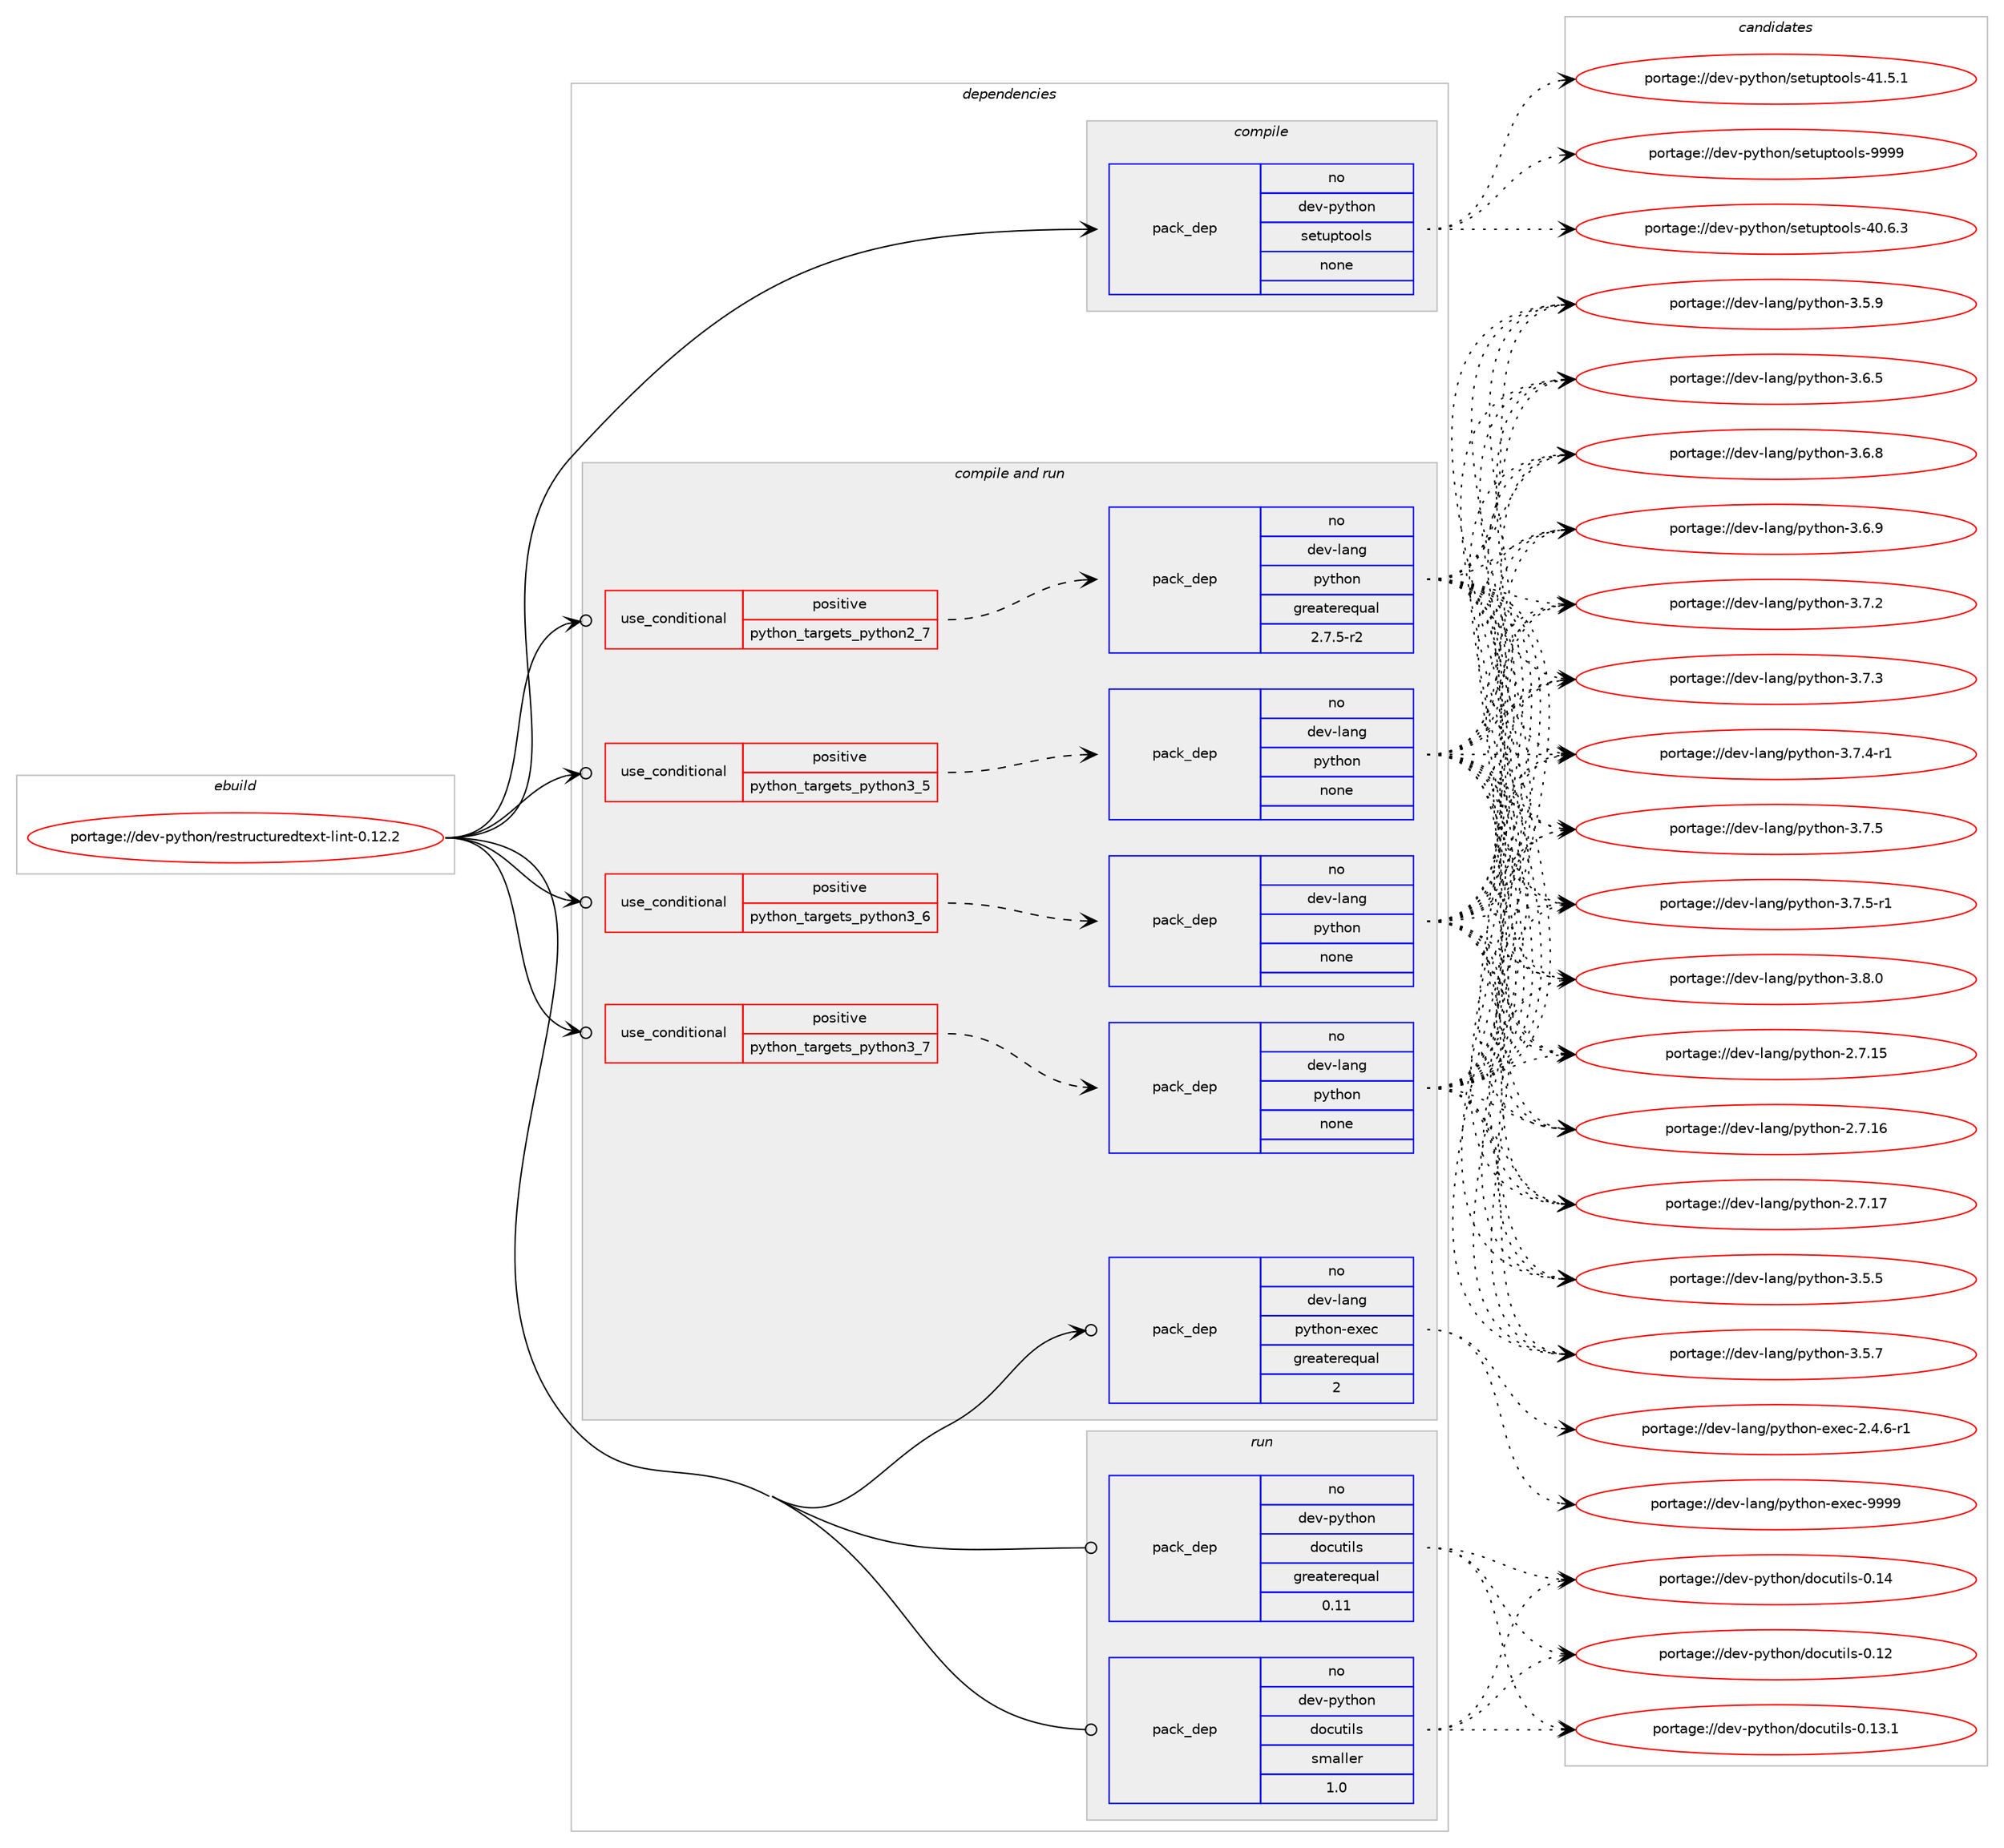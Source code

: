 digraph prolog {

# *************
# Graph options
# *************

newrank=true;
concentrate=true;
compound=true;
graph [rankdir=LR,fontname=Helvetica,fontsize=10,ranksep=1.5];#, ranksep=2.5, nodesep=0.2];
edge  [arrowhead=vee];
node  [fontname=Helvetica,fontsize=10];

# **********
# The ebuild
# **********

subgraph cluster_leftcol {
color=gray;
rank=same;
label=<<i>ebuild</i>>;
id [label="portage://dev-python/restructuredtext-lint-0.12.2", color=red, width=4, href="../dev-python/restructuredtext-lint-0.12.2.svg"];
}

# ****************
# The dependencies
# ****************

subgraph cluster_midcol {
color=gray;
label=<<i>dependencies</i>>;
subgraph cluster_compile {
fillcolor="#eeeeee";
style=filled;
label=<<i>compile</i>>;
subgraph pack129035 {
dependency170449 [label=<<TABLE BORDER="0" CELLBORDER="1" CELLSPACING="0" CELLPADDING="4" WIDTH="220"><TR><TD ROWSPAN="6" CELLPADDING="30">pack_dep</TD></TR><TR><TD WIDTH="110">no</TD></TR><TR><TD>dev-python</TD></TR><TR><TD>setuptools</TD></TR><TR><TD>none</TD></TR><TR><TD></TD></TR></TABLE>>, shape=none, color=blue];
}
id:e -> dependency170449:w [weight=20,style="solid",arrowhead="vee"];
}
subgraph cluster_compileandrun {
fillcolor="#eeeeee";
style=filled;
label=<<i>compile and run</i>>;
subgraph cond38011 {
dependency170450 [label=<<TABLE BORDER="0" CELLBORDER="1" CELLSPACING="0" CELLPADDING="4"><TR><TD ROWSPAN="3" CELLPADDING="10">use_conditional</TD></TR><TR><TD>positive</TD></TR><TR><TD>python_targets_python2_7</TD></TR></TABLE>>, shape=none, color=red];
subgraph pack129036 {
dependency170451 [label=<<TABLE BORDER="0" CELLBORDER="1" CELLSPACING="0" CELLPADDING="4" WIDTH="220"><TR><TD ROWSPAN="6" CELLPADDING="30">pack_dep</TD></TR><TR><TD WIDTH="110">no</TD></TR><TR><TD>dev-lang</TD></TR><TR><TD>python</TD></TR><TR><TD>greaterequal</TD></TR><TR><TD>2.7.5-r2</TD></TR></TABLE>>, shape=none, color=blue];
}
dependency170450:e -> dependency170451:w [weight=20,style="dashed",arrowhead="vee"];
}
id:e -> dependency170450:w [weight=20,style="solid",arrowhead="odotvee"];
subgraph cond38012 {
dependency170452 [label=<<TABLE BORDER="0" CELLBORDER="1" CELLSPACING="0" CELLPADDING="4"><TR><TD ROWSPAN="3" CELLPADDING="10">use_conditional</TD></TR><TR><TD>positive</TD></TR><TR><TD>python_targets_python3_5</TD></TR></TABLE>>, shape=none, color=red];
subgraph pack129037 {
dependency170453 [label=<<TABLE BORDER="0" CELLBORDER="1" CELLSPACING="0" CELLPADDING="4" WIDTH="220"><TR><TD ROWSPAN="6" CELLPADDING="30">pack_dep</TD></TR><TR><TD WIDTH="110">no</TD></TR><TR><TD>dev-lang</TD></TR><TR><TD>python</TD></TR><TR><TD>none</TD></TR><TR><TD></TD></TR></TABLE>>, shape=none, color=blue];
}
dependency170452:e -> dependency170453:w [weight=20,style="dashed",arrowhead="vee"];
}
id:e -> dependency170452:w [weight=20,style="solid",arrowhead="odotvee"];
subgraph cond38013 {
dependency170454 [label=<<TABLE BORDER="0" CELLBORDER="1" CELLSPACING="0" CELLPADDING="4"><TR><TD ROWSPAN="3" CELLPADDING="10">use_conditional</TD></TR><TR><TD>positive</TD></TR><TR><TD>python_targets_python3_6</TD></TR></TABLE>>, shape=none, color=red];
subgraph pack129038 {
dependency170455 [label=<<TABLE BORDER="0" CELLBORDER="1" CELLSPACING="0" CELLPADDING="4" WIDTH="220"><TR><TD ROWSPAN="6" CELLPADDING="30">pack_dep</TD></TR><TR><TD WIDTH="110">no</TD></TR><TR><TD>dev-lang</TD></TR><TR><TD>python</TD></TR><TR><TD>none</TD></TR><TR><TD></TD></TR></TABLE>>, shape=none, color=blue];
}
dependency170454:e -> dependency170455:w [weight=20,style="dashed",arrowhead="vee"];
}
id:e -> dependency170454:w [weight=20,style="solid",arrowhead="odotvee"];
subgraph cond38014 {
dependency170456 [label=<<TABLE BORDER="0" CELLBORDER="1" CELLSPACING="0" CELLPADDING="4"><TR><TD ROWSPAN="3" CELLPADDING="10">use_conditional</TD></TR><TR><TD>positive</TD></TR><TR><TD>python_targets_python3_7</TD></TR></TABLE>>, shape=none, color=red];
subgraph pack129039 {
dependency170457 [label=<<TABLE BORDER="0" CELLBORDER="1" CELLSPACING="0" CELLPADDING="4" WIDTH="220"><TR><TD ROWSPAN="6" CELLPADDING="30">pack_dep</TD></TR><TR><TD WIDTH="110">no</TD></TR><TR><TD>dev-lang</TD></TR><TR><TD>python</TD></TR><TR><TD>none</TD></TR><TR><TD></TD></TR></TABLE>>, shape=none, color=blue];
}
dependency170456:e -> dependency170457:w [weight=20,style="dashed",arrowhead="vee"];
}
id:e -> dependency170456:w [weight=20,style="solid",arrowhead="odotvee"];
subgraph pack129040 {
dependency170458 [label=<<TABLE BORDER="0" CELLBORDER="1" CELLSPACING="0" CELLPADDING="4" WIDTH="220"><TR><TD ROWSPAN="6" CELLPADDING="30">pack_dep</TD></TR><TR><TD WIDTH="110">no</TD></TR><TR><TD>dev-lang</TD></TR><TR><TD>python-exec</TD></TR><TR><TD>greaterequal</TD></TR><TR><TD>2</TD></TR></TABLE>>, shape=none, color=blue];
}
id:e -> dependency170458:w [weight=20,style="solid",arrowhead="odotvee"];
}
subgraph cluster_run {
fillcolor="#eeeeee";
style=filled;
label=<<i>run</i>>;
subgraph pack129041 {
dependency170459 [label=<<TABLE BORDER="0" CELLBORDER="1" CELLSPACING="0" CELLPADDING="4" WIDTH="220"><TR><TD ROWSPAN="6" CELLPADDING="30">pack_dep</TD></TR><TR><TD WIDTH="110">no</TD></TR><TR><TD>dev-python</TD></TR><TR><TD>docutils</TD></TR><TR><TD>greaterequal</TD></TR><TR><TD>0.11</TD></TR></TABLE>>, shape=none, color=blue];
}
id:e -> dependency170459:w [weight=20,style="solid",arrowhead="odot"];
subgraph pack129042 {
dependency170460 [label=<<TABLE BORDER="0" CELLBORDER="1" CELLSPACING="0" CELLPADDING="4" WIDTH="220"><TR><TD ROWSPAN="6" CELLPADDING="30">pack_dep</TD></TR><TR><TD WIDTH="110">no</TD></TR><TR><TD>dev-python</TD></TR><TR><TD>docutils</TD></TR><TR><TD>smaller</TD></TR><TR><TD>1.0</TD></TR></TABLE>>, shape=none, color=blue];
}
id:e -> dependency170460:w [weight=20,style="solid",arrowhead="odot"];
}
}

# **************
# The candidates
# **************

subgraph cluster_choices {
rank=same;
color=gray;
label=<<i>candidates</i>>;

subgraph choice129035 {
color=black;
nodesep=1;
choiceportage100101118451121211161041111104711510111611711211611111110811545524846544651 [label="portage://dev-python/setuptools-40.6.3", color=red, width=4,href="../dev-python/setuptools-40.6.3.svg"];
choiceportage100101118451121211161041111104711510111611711211611111110811545524946534649 [label="portage://dev-python/setuptools-41.5.1", color=red, width=4,href="../dev-python/setuptools-41.5.1.svg"];
choiceportage10010111845112121116104111110471151011161171121161111111081154557575757 [label="portage://dev-python/setuptools-9999", color=red, width=4,href="../dev-python/setuptools-9999.svg"];
dependency170449:e -> choiceportage100101118451121211161041111104711510111611711211611111110811545524846544651:w [style=dotted,weight="100"];
dependency170449:e -> choiceportage100101118451121211161041111104711510111611711211611111110811545524946534649:w [style=dotted,weight="100"];
dependency170449:e -> choiceportage10010111845112121116104111110471151011161171121161111111081154557575757:w [style=dotted,weight="100"];
}
subgraph choice129036 {
color=black;
nodesep=1;
choiceportage10010111845108971101034711212111610411111045504655464953 [label="portage://dev-lang/python-2.7.15", color=red, width=4,href="../dev-lang/python-2.7.15.svg"];
choiceportage10010111845108971101034711212111610411111045504655464954 [label="portage://dev-lang/python-2.7.16", color=red, width=4,href="../dev-lang/python-2.7.16.svg"];
choiceportage10010111845108971101034711212111610411111045504655464955 [label="portage://dev-lang/python-2.7.17", color=red, width=4,href="../dev-lang/python-2.7.17.svg"];
choiceportage100101118451089711010347112121116104111110455146534653 [label="portage://dev-lang/python-3.5.5", color=red, width=4,href="../dev-lang/python-3.5.5.svg"];
choiceportage100101118451089711010347112121116104111110455146534655 [label="portage://dev-lang/python-3.5.7", color=red, width=4,href="../dev-lang/python-3.5.7.svg"];
choiceportage100101118451089711010347112121116104111110455146534657 [label="portage://dev-lang/python-3.5.9", color=red, width=4,href="../dev-lang/python-3.5.9.svg"];
choiceportage100101118451089711010347112121116104111110455146544653 [label="portage://dev-lang/python-3.6.5", color=red, width=4,href="../dev-lang/python-3.6.5.svg"];
choiceportage100101118451089711010347112121116104111110455146544656 [label="portage://dev-lang/python-3.6.8", color=red, width=4,href="../dev-lang/python-3.6.8.svg"];
choiceportage100101118451089711010347112121116104111110455146544657 [label="portage://dev-lang/python-3.6.9", color=red, width=4,href="../dev-lang/python-3.6.9.svg"];
choiceportage100101118451089711010347112121116104111110455146554650 [label="portage://dev-lang/python-3.7.2", color=red, width=4,href="../dev-lang/python-3.7.2.svg"];
choiceportage100101118451089711010347112121116104111110455146554651 [label="portage://dev-lang/python-3.7.3", color=red, width=4,href="../dev-lang/python-3.7.3.svg"];
choiceportage1001011184510897110103471121211161041111104551465546524511449 [label="portage://dev-lang/python-3.7.4-r1", color=red, width=4,href="../dev-lang/python-3.7.4-r1.svg"];
choiceportage100101118451089711010347112121116104111110455146554653 [label="portage://dev-lang/python-3.7.5", color=red, width=4,href="../dev-lang/python-3.7.5.svg"];
choiceportage1001011184510897110103471121211161041111104551465546534511449 [label="portage://dev-lang/python-3.7.5-r1", color=red, width=4,href="../dev-lang/python-3.7.5-r1.svg"];
choiceportage100101118451089711010347112121116104111110455146564648 [label="portage://dev-lang/python-3.8.0", color=red, width=4,href="../dev-lang/python-3.8.0.svg"];
dependency170451:e -> choiceportage10010111845108971101034711212111610411111045504655464953:w [style=dotted,weight="100"];
dependency170451:e -> choiceportage10010111845108971101034711212111610411111045504655464954:w [style=dotted,weight="100"];
dependency170451:e -> choiceportage10010111845108971101034711212111610411111045504655464955:w [style=dotted,weight="100"];
dependency170451:e -> choiceportage100101118451089711010347112121116104111110455146534653:w [style=dotted,weight="100"];
dependency170451:e -> choiceportage100101118451089711010347112121116104111110455146534655:w [style=dotted,weight="100"];
dependency170451:e -> choiceportage100101118451089711010347112121116104111110455146534657:w [style=dotted,weight="100"];
dependency170451:e -> choiceportage100101118451089711010347112121116104111110455146544653:w [style=dotted,weight="100"];
dependency170451:e -> choiceportage100101118451089711010347112121116104111110455146544656:w [style=dotted,weight="100"];
dependency170451:e -> choiceportage100101118451089711010347112121116104111110455146544657:w [style=dotted,weight="100"];
dependency170451:e -> choiceportage100101118451089711010347112121116104111110455146554650:w [style=dotted,weight="100"];
dependency170451:e -> choiceportage100101118451089711010347112121116104111110455146554651:w [style=dotted,weight="100"];
dependency170451:e -> choiceportage1001011184510897110103471121211161041111104551465546524511449:w [style=dotted,weight="100"];
dependency170451:e -> choiceportage100101118451089711010347112121116104111110455146554653:w [style=dotted,weight="100"];
dependency170451:e -> choiceportage1001011184510897110103471121211161041111104551465546534511449:w [style=dotted,weight="100"];
dependency170451:e -> choiceportage100101118451089711010347112121116104111110455146564648:w [style=dotted,weight="100"];
}
subgraph choice129037 {
color=black;
nodesep=1;
choiceportage10010111845108971101034711212111610411111045504655464953 [label="portage://dev-lang/python-2.7.15", color=red, width=4,href="../dev-lang/python-2.7.15.svg"];
choiceportage10010111845108971101034711212111610411111045504655464954 [label="portage://dev-lang/python-2.7.16", color=red, width=4,href="../dev-lang/python-2.7.16.svg"];
choiceportage10010111845108971101034711212111610411111045504655464955 [label="portage://dev-lang/python-2.7.17", color=red, width=4,href="../dev-lang/python-2.7.17.svg"];
choiceportage100101118451089711010347112121116104111110455146534653 [label="portage://dev-lang/python-3.5.5", color=red, width=4,href="../dev-lang/python-3.5.5.svg"];
choiceportage100101118451089711010347112121116104111110455146534655 [label="portage://dev-lang/python-3.5.7", color=red, width=4,href="../dev-lang/python-3.5.7.svg"];
choiceportage100101118451089711010347112121116104111110455146534657 [label="portage://dev-lang/python-3.5.9", color=red, width=4,href="../dev-lang/python-3.5.9.svg"];
choiceportage100101118451089711010347112121116104111110455146544653 [label="portage://dev-lang/python-3.6.5", color=red, width=4,href="../dev-lang/python-3.6.5.svg"];
choiceportage100101118451089711010347112121116104111110455146544656 [label="portage://dev-lang/python-3.6.8", color=red, width=4,href="../dev-lang/python-3.6.8.svg"];
choiceportage100101118451089711010347112121116104111110455146544657 [label="portage://dev-lang/python-3.6.9", color=red, width=4,href="../dev-lang/python-3.6.9.svg"];
choiceportage100101118451089711010347112121116104111110455146554650 [label="portage://dev-lang/python-3.7.2", color=red, width=4,href="../dev-lang/python-3.7.2.svg"];
choiceportage100101118451089711010347112121116104111110455146554651 [label="portage://dev-lang/python-3.7.3", color=red, width=4,href="../dev-lang/python-3.7.3.svg"];
choiceportage1001011184510897110103471121211161041111104551465546524511449 [label="portage://dev-lang/python-3.7.4-r1", color=red, width=4,href="../dev-lang/python-3.7.4-r1.svg"];
choiceportage100101118451089711010347112121116104111110455146554653 [label="portage://dev-lang/python-3.7.5", color=red, width=4,href="../dev-lang/python-3.7.5.svg"];
choiceportage1001011184510897110103471121211161041111104551465546534511449 [label="portage://dev-lang/python-3.7.5-r1", color=red, width=4,href="../dev-lang/python-3.7.5-r1.svg"];
choiceportage100101118451089711010347112121116104111110455146564648 [label="portage://dev-lang/python-3.8.0", color=red, width=4,href="../dev-lang/python-3.8.0.svg"];
dependency170453:e -> choiceportage10010111845108971101034711212111610411111045504655464953:w [style=dotted,weight="100"];
dependency170453:e -> choiceportage10010111845108971101034711212111610411111045504655464954:w [style=dotted,weight="100"];
dependency170453:e -> choiceportage10010111845108971101034711212111610411111045504655464955:w [style=dotted,weight="100"];
dependency170453:e -> choiceportage100101118451089711010347112121116104111110455146534653:w [style=dotted,weight="100"];
dependency170453:e -> choiceportage100101118451089711010347112121116104111110455146534655:w [style=dotted,weight="100"];
dependency170453:e -> choiceportage100101118451089711010347112121116104111110455146534657:w [style=dotted,weight="100"];
dependency170453:e -> choiceportage100101118451089711010347112121116104111110455146544653:w [style=dotted,weight="100"];
dependency170453:e -> choiceportage100101118451089711010347112121116104111110455146544656:w [style=dotted,weight="100"];
dependency170453:e -> choiceportage100101118451089711010347112121116104111110455146544657:w [style=dotted,weight="100"];
dependency170453:e -> choiceportage100101118451089711010347112121116104111110455146554650:w [style=dotted,weight="100"];
dependency170453:e -> choiceportage100101118451089711010347112121116104111110455146554651:w [style=dotted,weight="100"];
dependency170453:e -> choiceportage1001011184510897110103471121211161041111104551465546524511449:w [style=dotted,weight="100"];
dependency170453:e -> choiceportage100101118451089711010347112121116104111110455146554653:w [style=dotted,weight="100"];
dependency170453:e -> choiceportage1001011184510897110103471121211161041111104551465546534511449:w [style=dotted,weight="100"];
dependency170453:e -> choiceportage100101118451089711010347112121116104111110455146564648:w [style=dotted,weight="100"];
}
subgraph choice129038 {
color=black;
nodesep=1;
choiceportage10010111845108971101034711212111610411111045504655464953 [label="portage://dev-lang/python-2.7.15", color=red, width=4,href="../dev-lang/python-2.7.15.svg"];
choiceportage10010111845108971101034711212111610411111045504655464954 [label="portage://dev-lang/python-2.7.16", color=red, width=4,href="../dev-lang/python-2.7.16.svg"];
choiceportage10010111845108971101034711212111610411111045504655464955 [label="portage://dev-lang/python-2.7.17", color=red, width=4,href="../dev-lang/python-2.7.17.svg"];
choiceportage100101118451089711010347112121116104111110455146534653 [label="portage://dev-lang/python-3.5.5", color=red, width=4,href="../dev-lang/python-3.5.5.svg"];
choiceportage100101118451089711010347112121116104111110455146534655 [label="portage://dev-lang/python-3.5.7", color=red, width=4,href="../dev-lang/python-3.5.7.svg"];
choiceportage100101118451089711010347112121116104111110455146534657 [label="portage://dev-lang/python-3.5.9", color=red, width=4,href="../dev-lang/python-3.5.9.svg"];
choiceportage100101118451089711010347112121116104111110455146544653 [label="portage://dev-lang/python-3.6.5", color=red, width=4,href="../dev-lang/python-3.6.5.svg"];
choiceportage100101118451089711010347112121116104111110455146544656 [label="portage://dev-lang/python-3.6.8", color=red, width=4,href="../dev-lang/python-3.6.8.svg"];
choiceportage100101118451089711010347112121116104111110455146544657 [label="portage://dev-lang/python-3.6.9", color=red, width=4,href="../dev-lang/python-3.6.9.svg"];
choiceportage100101118451089711010347112121116104111110455146554650 [label="portage://dev-lang/python-3.7.2", color=red, width=4,href="../dev-lang/python-3.7.2.svg"];
choiceportage100101118451089711010347112121116104111110455146554651 [label="portage://dev-lang/python-3.7.3", color=red, width=4,href="../dev-lang/python-3.7.3.svg"];
choiceportage1001011184510897110103471121211161041111104551465546524511449 [label="portage://dev-lang/python-3.7.4-r1", color=red, width=4,href="../dev-lang/python-3.7.4-r1.svg"];
choiceportage100101118451089711010347112121116104111110455146554653 [label="portage://dev-lang/python-3.7.5", color=red, width=4,href="../dev-lang/python-3.7.5.svg"];
choiceportage1001011184510897110103471121211161041111104551465546534511449 [label="portage://dev-lang/python-3.7.5-r1", color=red, width=4,href="../dev-lang/python-3.7.5-r1.svg"];
choiceportage100101118451089711010347112121116104111110455146564648 [label="portage://dev-lang/python-3.8.0", color=red, width=4,href="../dev-lang/python-3.8.0.svg"];
dependency170455:e -> choiceportage10010111845108971101034711212111610411111045504655464953:w [style=dotted,weight="100"];
dependency170455:e -> choiceportage10010111845108971101034711212111610411111045504655464954:w [style=dotted,weight="100"];
dependency170455:e -> choiceportage10010111845108971101034711212111610411111045504655464955:w [style=dotted,weight="100"];
dependency170455:e -> choiceportage100101118451089711010347112121116104111110455146534653:w [style=dotted,weight="100"];
dependency170455:e -> choiceportage100101118451089711010347112121116104111110455146534655:w [style=dotted,weight="100"];
dependency170455:e -> choiceportage100101118451089711010347112121116104111110455146534657:w [style=dotted,weight="100"];
dependency170455:e -> choiceportage100101118451089711010347112121116104111110455146544653:w [style=dotted,weight="100"];
dependency170455:e -> choiceportage100101118451089711010347112121116104111110455146544656:w [style=dotted,weight="100"];
dependency170455:e -> choiceportage100101118451089711010347112121116104111110455146544657:w [style=dotted,weight="100"];
dependency170455:e -> choiceportage100101118451089711010347112121116104111110455146554650:w [style=dotted,weight="100"];
dependency170455:e -> choiceportage100101118451089711010347112121116104111110455146554651:w [style=dotted,weight="100"];
dependency170455:e -> choiceportage1001011184510897110103471121211161041111104551465546524511449:w [style=dotted,weight="100"];
dependency170455:e -> choiceportage100101118451089711010347112121116104111110455146554653:w [style=dotted,weight="100"];
dependency170455:e -> choiceportage1001011184510897110103471121211161041111104551465546534511449:w [style=dotted,weight="100"];
dependency170455:e -> choiceportage100101118451089711010347112121116104111110455146564648:w [style=dotted,weight="100"];
}
subgraph choice129039 {
color=black;
nodesep=1;
choiceportage10010111845108971101034711212111610411111045504655464953 [label="portage://dev-lang/python-2.7.15", color=red, width=4,href="../dev-lang/python-2.7.15.svg"];
choiceportage10010111845108971101034711212111610411111045504655464954 [label="portage://dev-lang/python-2.7.16", color=red, width=4,href="../dev-lang/python-2.7.16.svg"];
choiceportage10010111845108971101034711212111610411111045504655464955 [label="portage://dev-lang/python-2.7.17", color=red, width=4,href="../dev-lang/python-2.7.17.svg"];
choiceportage100101118451089711010347112121116104111110455146534653 [label="portage://dev-lang/python-3.5.5", color=red, width=4,href="../dev-lang/python-3.5.5.svg"];
choiceportage100101118451089711010347112121116104111110455146534655 [label="portage://dev-lang/python-3.5.7", color=red, width=4,href="../dev-lang/python-3.5.7.svg"];
choiceportage100101118451089711010347112121116104111110455146534657 [label="portage://dev-lang/python-3.5.9", color=red, width=4,href="../dev-lang/python-3.5.9.svg"];
choiceportage100101118451089711010347112121116104111110455146544653 [label="portage://dev-lang/python-3.6.5", color=red, width=4,href="../dev-lang/python-3.6.5.svg"];
choiceportage100101118451089711010347112121116104111110455146544656 [label="portage://dev-lang/python-3.6.8", color=red, width=4,href="../dev-lang/python-3.6.8.svg"];
choiceportage100101118451089711010347112121116104111110455146544657 [label="portage://dev-lang/python-3.6.9", color=red, width=4,href="../dev-lang/python-3.6.9.svg"];
choiceportage100101118451089711010347112121116104111110455146554650 [label="portage://dev-lang/python-3.7.2", color=red, width=4,href="../dev-lang/python-3.7.2.svg"];
choiceportage100101118451089711010347112121116104111110455146554651 [label="portage://dev-lang/python-3.7.3", color=red, width=4,href="../dev-lang/python-3.7.3.svg"];
choiceportage1001011184510897110103471121211161041111104551465546524511449 [label="portage://dev-lang/python-3.7.4-r1", color=red, width=4,href="../dev-lang/python-3.7.4-r1.svg"];
choiceportage100101118451089711010347112121116104111110455146554653 [label="portage://dev-lang/python-3.7.5", color=red, width=4,href="../dev-lang/python-3.7.5.svg"];
choiceportage1001011184510897110103471121211161041111104551465546534511449 [label="portage://dev-lang/python-3.7.5-r1", color=red, width=4,href="../dev-lang/python-3.7.5-r1.svg"];
choiceportage100101118451089711010347112121116104111110455146564648 [label="portage://dev-lang/python-3.8.0", color=red, width=4,href="../dev-lang/python-3.8.0.svg"];
dependency170457:e -> choiceportage10010111845108971101034711212111610411111045504655464953:w [style=dotted,weight="100"];
dependency170457:e -> choiceportage10010111845108971101034711212111610411111045504655464954:w [style=dotted,weight="100"];
dependency170457:e -> choiceportage10010111845108971101034711212111610411111045504655464955:w [style=dotted,weight="100"];
dependency170457:e -> choiceportage100101118451089711010347112121116104111110455146534653:w [style=dotted,weight="100"];
dependency170457:e -> choiceportage100101118451089711010347112121116104111110455146534655:w [style=dotted,weight="100"];
dependency170457:e -> choiceportage100101118451089711010347112121116104111110455146534657:w [style=dotted,weight="100"];
dependency170457:e -> choiceportage100101118451089711010347112121116104111110455146544653:w [style=dotted,weight="100"];
dependency170457:e -> choiceportage100101118451089711010347112121116104111110455146544656:w [style=dotted,weight="100"];
dependency170457:e -> choiceportage100101118451089711010347112121116104111110455146544657:w [style=dotted,weight="100"];
dependency170457:e -> choiceportage100101118451089711010347112121116104111110455146554650:w [style=dotted,weight="100"];
dependency170457:e -> choiceportage100101118451089711010347112121116104111110455146554651:w [style=dotted,weight="100"];
dependency170457:e -> choiceportage1001011184510897110103471121211161041111104551465546524511449:w [style=dotted,weight="100"];
dependency170457:e -> choiceportage100101118451089711010347112121116104111110455146554653:w [style=dotted,weight="100"];
dependency170457:e -> choiceportage1001011184510897110103471121211161041111104551465546534511449:w [style=dotted,weight="100"];
dependency170457:e -> choiceportage100101118451089711010347112121116104111110455146564648:w [style=dotted,weight="100"];
}
subgraph choice129040 {
color=black;
nodesep=1;
choiceportage10010111845108971101034711212111610411111045101120101994550465246544511449 [label="portage://dev-lang/python-exec-2.4.6-r1", color=red, width=4,href="../dev-lang/python-exec-2.4.6-r1.svg"];
choiceportage10010111845108971101034711212111610411111045101120101994557575757 [label="portage://dev-lang/python-exec-9999", color=red, width=4,href="../dev-lang/python-exec-9999.svg"];
dependency170458:e -> choiceportage10010111845108971101034711212111610411111045101120101994550465246544511449:w [style=dotted,weight="100"];
dependency170458:e -> choiceportage10010111845108971101034711212111610411111045101120101994557575757:w [style=dotted,weight="100"];
}
subgraph choice129041 {
color=black;
nodesep=1;
choiceportage1001011184511212111610411111047100111991171161051081154548464950 [label="portage://dev-python/docutils-0.12", color=red, width=4,href="../dev-python/docutils-0.12.svg"];
choiceportage10010111845112121116104111110471001119911711610510811545484649514649 [label="portage://dev-python/docutils-0.13.1", color=red, width=4,href="../dev-python/docutils-0.13.1.svg"];
choiceportage1001011184511212111610411111047100111991171161051081154548464952 [label="portage://dev-python/docutils-0.14", color=red, width=4,href="../dev-python/docutils-0.14.svg"];
dependency170459:e -> choiceportage1001011184511212111610411111047100111991171161051081154548464950:w [style=dotted,weight="100"];
dependency170459:e -> choiceportage10010111845112121116104111110471001119911711610510811545484649514649:w [style=dotted,weight="100"];
dependency170459:e -> choiceportage1001011184511212111610411111047100111991171161051081154548464952:w [style=dotted,weight="100"];
}
subgraph choice129042 {
color=black;
nodesep=1;
choiceportage1001011184511212111610411111047100111991171161051081154548464950 [label="portage://dev-python/docutils-0.12", color=red, width=4,href="../dev-python/docutils-0.12.svg"];
choiceportage10010111845112121116104111110471001119911711610510811545484649514649 [label="portage://dev-python/docutils-0.13.1", color=red, width=4,href="../dev-python/docutils-0.13.1.svg"];
choiceportage1001011184511212111610411111047100111991171161051081154548464952 [label="portage://dev-python/docutils-0.14", color=red, width=4,href="../dev-python/docutils-0.14.svg"];
dependency170460:e -> choiceportage1001011184511212111610411111047100111991171161051081154548464950:w [style=dotted,weight="100"];
dependency170460:e -> choiceportage10010111845112121116104111110471001119911711610510811545484649514649:w [style=dotted,weight="100"];
dependency170460:e -> choiceportage1001011184511212111610411111047100111991171161051081154548464952:w [style=dotted,weight="100"];
}
}

}
